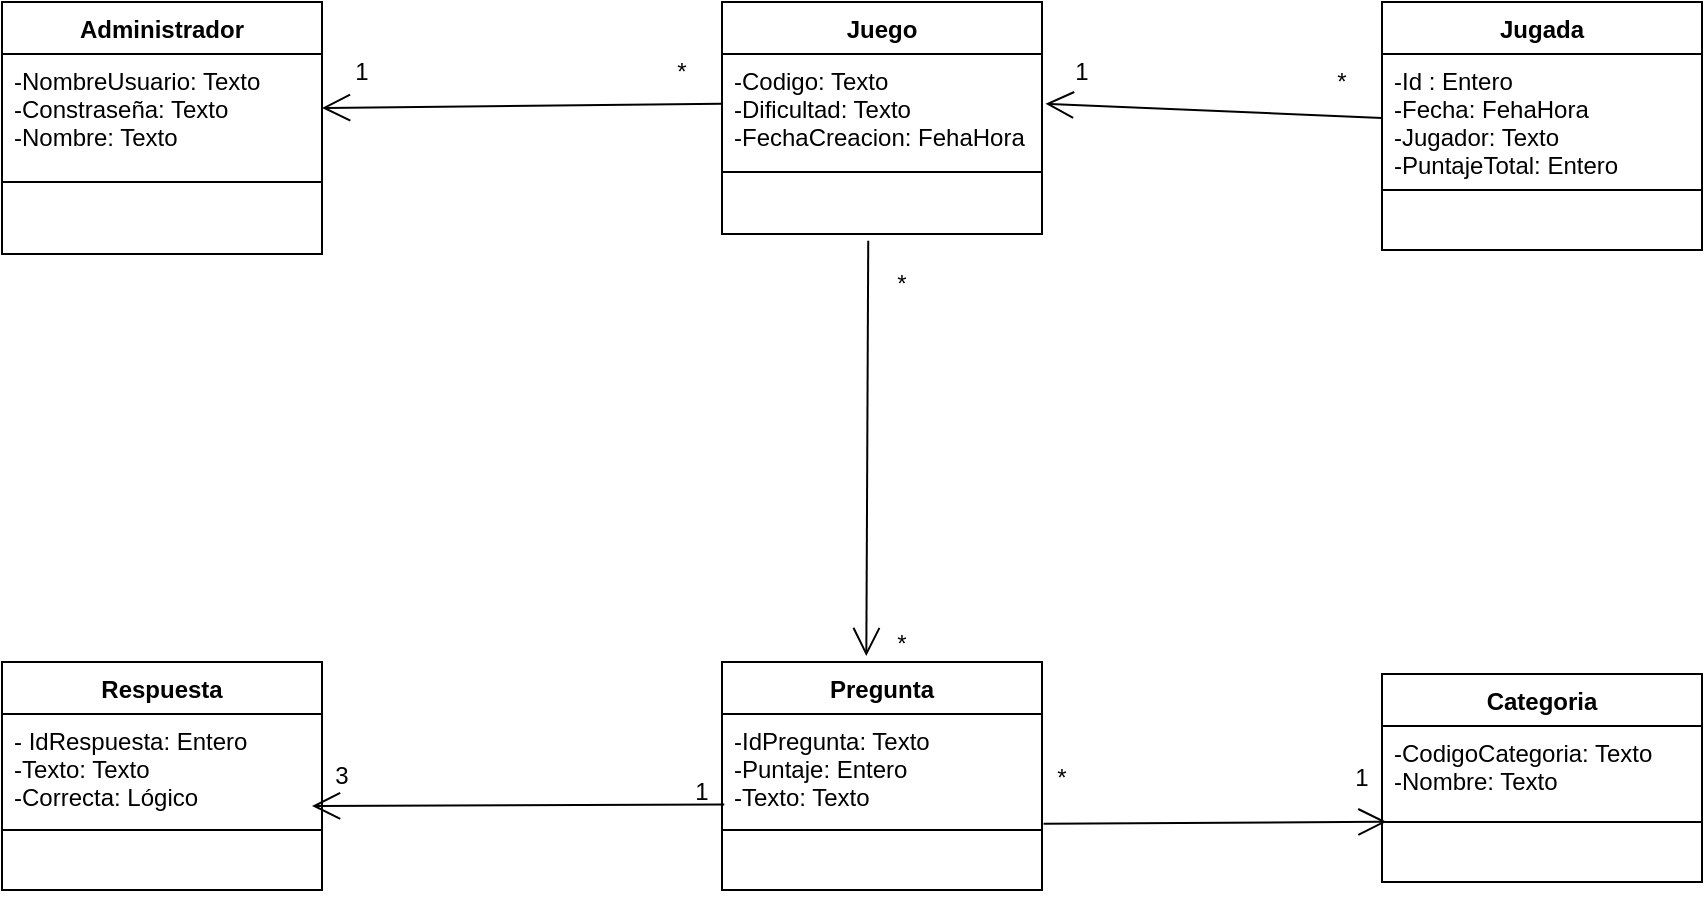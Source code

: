<mxfile version="20.7.4" type="device"><diagram id="5OcmbVPiwbneUw-51nmE" name="Página-1"><mxGraphModel dx="972" dy="1169" grid="1" gridSize="10" guides="1" tooltips="1" connect="1" arrows="1" fold="1" page="1" pageScale="1" pageWidth="2339" pageHeight="3300" math="0" shadow="0"><root><mxCell id="0"/><mxCell id="1" parent="0"/><mxCell id="yop45eZlJvrzFpfaKV-2-1" value="Administrador" style="swimlane;fontStyle=1;align=center;verticalAlign=top;childLayout=stackLayout;horizontal=1;startSize=26;horizontalStack=0;resizeParent=1;resizeParentMax=0;resizeLast=0;collapsible=1;marginBottom=0;" parent="1" vertex="1"><mxGeometry x="40" y="160" width="160" height="126" as="geometry"/></mxCell><mxCell id="yop45eZlJvrzFpfaKV-2-2" value="-NombreUsuario: Texto &#10;-Constraseña: Texto &#10;-Nombre: Texto " style="text;strokeColor=none;fillColor=none;align=left;verticalAlign=top;spacingLeft=4;spacingRight=4;overflow=hidden;rotatable=0;points=[[0,0.5],[1,0.5]];portConstraint=eastwest;" parent="yop45eZlJvrzFpfaKV-2-1" vertex="1"><mxGeometry y="26" width="160" height="54" as="geometry"/></mxCell><mxCell id="yop45eZlJvrzFpfaKV-2-3" value="" style="line;strokeWidth=1;fillColor=none;align=left;verticalAlign=middle;spacingTop=-1;spacingLeft=3;spacingRight=3;rotatable=0;labelPosition=right;points=[];portConstraint=eastwest;strokeColor=inherit;" parent="yop45eZlJvrzFpfaKV-2-1" vertex="1"><mxGeometry y="80" width="160" height="20" as="geometry"/></mxCell><mxCell id="yop45eZlJvrzFpfaKV-2-4" value=" " style="text;strokeColor=none;fillColor=none;align=left;verticalAlign=top;spacingLeft=4;spacingRight=4;overflow=hidden;rotatable=0;points=[[0,0.5],[1,0.5]];portConstraint=eastwest;" parent="yop45eZlJvrzFpfaKV-2-1" vertex="1"><mxGeometry y="100" width="160" height="26" as="geometry"/></mxCell><mxCell id="yop45eZlJvrzFpfaKV-2-5" value="Juego" style="swimlane;fontStyle=1;align=center;verticalAlign=top;childLayout=stackLayout;horizontal=1;startSize=26;horizontalStack=0;resizeParent=1;resizeParentMax=0;resizeLast=0;collapsible=1;marginBottom=0;" parent="1" vertex="1"><mxGeometry x="400" y="160" width="160" height="116" as="geometry"/></mxCell><mxCell id="yop45eZlJvrzFpfaKV-2-6" value="-Codigo: Texto &#10;-Dificultad: Texto &#10;-FechaCreacion: FehaHora" style="text;strokeColor=none;fillColor=none;align=left;verticalAlign=top;spacingLeft=4;spacingRight=4;overflow=hidden;rotatable=0;points=[[0,0.5],[1,0.5]];portConstraint=eastwest;fontStyle=0" parent="yop45eZlJvrzFpfaKV-2-5" vertex="1"><mxGeometry y="26" width="160" height="54" as="geometry"/></mxCell><mxCell id="yop45eZlJvrzFpfaKV-2-7" value="" style="line;strokeWidth=1;fillColor=none;align=left;verticalAlign=middle;spacingTop=-1;spacingLeft=3;spacingRight=3;rotatable=0;labelPosition=right;points=[];portConstraint=eastwest;strokeColor=inherit;" parent="yop45eZlJvrzFpfaKV-2-5" vertex="1"><mxGeometry y="80" width="160" height="10" as="geometry"/></mxCell><mxCell id="yop45eZlJvrzFpfaKV-2-8" value=" " style="text;strokeColor=none;fillColor=none;align=left;verticalAlign=top;spacingLeft=4;spacingRight=4;overflow=hidden;rotatable=0;points=[[0,0.5],[1,0.5]];portConstraint=eastwest;" parent="yop45eZlJvrzFpfaKV-2-5" vertex="1"><mxGeometry y="90" width="160" height="26" as="geometry"/></mxCell><mxCell id="yop45eZlJvrzFpfaKV-2-9" value="" style="endArrow=open;endFill=1;endSize=12;html=1;rounded=0;entryX=1;entryY=0.5;entryDx=0;entryDy=0;exitX=-0.001;exitY=0.022;exitDx=0;exitDy=0;exitPerimeter=0;" parent="1" target="yop45eZlJvrzFpfaKV-2-2" edge="1"><mxGeometry width="160" relative="1" as="geometry"><mxPoint x="399.84" y="210.88" as="sourcePoint"/><mxPoint x="330" y="430" as="targetPoint"/></mxGeometry></mxCell><mxCell id="yop45eZlJvrzFpfaKV-2-12" value="*" style="text;html=1;strokeColor=none;fillColor=none;align=center;verticalAlign=middle;whiteSpace=wrap;rounded=0;" parent="1" vertex="1"><mxGeometry x="350" y="180" width="60" height="30" as="geometry"/></mxCell><mxCell id="yop45eZlJvrzFpfaKV-2-13" value="1" style="text;html=1;strokeColor=none;fillColor=none;align=center;verticalAlign=middle;whiteSpace=wrap;rounded=0;" parent="1" vertex="1"><mxGeometry x="190" y="180" width="60" height="30" as="geometry"/></mxCell><mxCell id="yop45eZlJvrzFpfaKV-2-14" value="Pregunta" style="swimlane;fontStyle=1;align=center;verticalAlign=top;childLayout=stackLayout;horizontal=1;startSize=26;horizontalStack=0;resizeParent=1;resizeParentMax=0;resizeLast=0;collapsible=1;marginBottom=0;" parent="1" vertex="1"><mxGeometry x="400" y="490" width="160" height="114" as="geometry"/></mxCell><mxCell id="yop45eZlJvrzFpfaKV-2-15" value="-IdPregunta: Texto &#10;-Puntaje: Entero&#10;-Texto: Texto " style="text;strokeColor=none;fillColor=none;align=left;verticalAlign=top;spacingLeft=4;spacingRight=4;overflow=hidden;rotatable=0;points=[[0,0.5],[1,0.5]];portConstraint=eastwest;" parent="yop45eZlJvrzFpfaKV-2-14" vertex="1"><mxGeometry y="26" width="160" height="54" as="geometry"/></mxCell><mxCell id="yop45eZlJvrzFpfaKV-2-16" value="" style="line;strokeWidth=1;fillColor=none;align=left;verticalAlign=middle;spacingTop=-1;spacingLeft=3;spacingRight=3;rotatable=0;labelPosition=right;points=[];portConstraint=eastwest;strokeColor=inherit;" parent="yop45eZlJvrzFpfaKV-2-14" vertex="1"><mxGeometry y="80" width="160" height="8" as="geometry"/></mxCell><mxCell id="yop45eZlJvrzFpfaKV-2-17" value=" " style="text;strokeColor=none;fillColor=none;align=left;verticalAlign=top;spacingLeft=4;spacingRight=4;overflow=hidden;rotatable=0;points=[[0,0.5],[1,0.5]];portConstraint=eastwest;" parent="yop45eZlJvrzFpfaKV-2-14" vertex="1"><mxGeometry y="88" width="160" height="26" as="geometry"/></mxCell><mxCell id="yop45eZlJvrzFpfaKV-2-18" value="Respuesta" style="swimlane;fontStyle=1;align=center;verticalAlign=top;childLayout=stackLayout;horizontal=1;startSize=26;horizontalStack=0;resizeParent=1;resizeParentMax=0;resizeLast=0;collapsible=1;marginBottom=0;" parent="1" vertex="1"><mxGeometry x="40" y="490" width="160" height="114" as="geometry"/></mxCell><mxCell id="yop45eZlJvrzFpfaKV-2-19" value="- IdRespuesta: Entero&#10;-Texto: Texto&#10;-Correcta: Lógico" style="text;strokeColor=none;fillColor=none;align=left;verticalAlign=top;spacingLeft=4;spacingRight=4;overflow=hidden;rotatable=0;points=[[0,0.5],[1,0.5]];portConstraint=eastwest;" parent="yop45eZlJvrzFpfaKV-2-18" vertex="1"><mxGeometry y="26" width="160" height="54" as="geometry"/></mxCell><mxCell id="yop45eZlJvrzFpfaKV-2-20" value="" style="line;strokeWidth=1;fillColor=none;align=left;verticalAlign=middle;spacingTop=-1;spacingLeft=3;spacingRight=3;rotatable=0;labelPosition=right;points=[];portConstraint=eastwest;strokeColor=inherit;" parent="yop45eZlJvrzFpfaKV-2-18" vertex="1"><mxGeometry y="80" width="160" height="8" as="geometry"/></mxCell><mxCell id="yop45eZlJvrzFpfaKV-2-21" value=" " style="text;strokeColor=none;fillColor=none;align=left;verticalAlign=top;spacingLeft=4;spacingRight=4;overflow=hidden;rotatable=0;points=[[0,0.5],[1,0.5]];portConstraint=eastwest;" parent="yop45eZlJvrzFpfaKV-2-18" vertex="1"><mxGeometry y="88" width="160" height="26" as="geometry"/></mxCell><mxCell id="yop45eZlJvrzFpfaKV-2-25" value="" style="endArrow=open;endFill=1;endSize=12;html=1;rounded=0;entryX=0.25;entryY=1;entryDx=0;entryDy=0;exitX=0.007;exitY=0.839;exitDx=0;exitDy=0;exitPerimeter=0;" parent="1" source="yop45eZlJvrzFpfaKV-2-15" target="yop45eZlJvrzFpfaKV-2-27" edge="1"><mxGeometry x="-1" y="377" width="160" relative="1" as="geometry"><mxPoint x="290" y="760" as="sourcePoint"/><mxPoint x="259.5" y="580.004" as="targetPoint"/><mxPoint x="213" y="340" as="offset"/></mxGeometry></mxCell><mxCell id="yop45eZlJvrzFpfaKV-2-26" value="1" style="text;html=1;strokeColor=none;fillColor=none;align=center;verticalAlign=middle;whiteSpace=wrap;rounded=0;" parent="1" vertex="1"><mxGeometry x="360" y="540" width="60" height="30" as="geometry"/></mxCell><mxCell id="yop45eZlJvrzFpfaKV-2-27" value="3" style="text;html=1;strokeColor=none;fillColor=none;align=center;verticalAlign=middle;whiteSpace=wrap;rounded=0;" parent="1" vertex="1"><mxGeometry x="180" y="532" width="60" height="30" as="geometry"/></mxCell><mxCell id="yop45eZlJvrzFpfaKV-2-28" value="Categoria" style="swimlane;fontStyle=1;align=center;verticalAlign=top;childLayout=stackLayout;horizontal=1;startSize=26;horizontalStack=0;resizeParent=1;resizeParentMax=0;resizeLast=0;collapsible=1;marginBottom=0;" parent="1" vertex="1"><mxGeometry x="730" y="496" width="160" height="104" as="geometry"/></mxCell><mxCell id="yop45eZlJvrzFpfaKV-2-29" value="-CodigoCategoria: Texto &#10;-Nombre: Texto " style="text;strokeColor=none;fillColor=none;align=left;verticalAlign=top;spacingLeft=4;spacingRight=4;overflow=hidden;rotatable=0;points=[[0,0.5],[1,0.5]];portConstraint=eastwest;" parent="yop45eZlJvrzFpfaKV-2-28" vertex="1"><mxGeometry y="26" width="160" height="44" as="geometry"/></mxCell><mxCell id="yop45eZlJvrzFpfaKV-2-30" value="" style="line;strokeWidth=1;fillColor=none;align=left;verticalAlign=middle;spacingTop=-1;spacingLeft=3;spacingRight=3;rotatable=0;labelPosition=right;points=[];portConstraint=eastwest;strokeColor=inherit;" parent="yop45eZlJvrzFpfaKV-2-28" vertex="1"><mxGeometry y="70" width="160" height="8" as="geometry"/></mxCell><mxCell id="yop45eZlJvrzFpfaKV-2-31" value=" " style="text;strokeColor=none;fillColor=none;align=left;verticalAlign=top;spacingLeft=4;spacingRight=4;overflow=hidden;rotatable=0;points=[[0,0.5],[1,0.5]];portConstraint=eastwest;" parent="yop45eZlJvrzFpfaKV-2-28" vertex="1"><mxGeometry y="78" width="160" height="26" as="geometry"/></mxCell><mxCell id="yop45eZlJvrzFpfaKV-2-32" value="" style="endArrow=open;endFill=1;endSize=12;html=1;rounded=0;entryX=0.014;entryY=0.489;entryDx=0;entryDy=0;entryPerimeter=0;exitX=1.005;exitY=1.016;exitDx=0;exitDy=0;exitPerimeter=0;" parent="1" source="yop45eZlJvrzFpfaKV-2-15" target="yop45eZlJvrzFpfaKV-2-30" edge="1"><mxGeometry x="-1" y="377" width="160" relative="1" as="geometry"><mxPoint x="630" y="670" as="sourcePoint"/><mxPoint x="592.08" y="392.002" as="targetPoint"/><mxPoint x="213" y="340" as="offset"/></mxGeometry></mxCell><mxCell id="yop45eZlJvrzFpfaKV-2-33" value="1" style="text;html=1;strokeColor=none;fillColor=none;align=center;verticalAlign=middle;whiteSpace=wrap;rounded=0;" parent="1" vertex="1"><mxGeometry x="690" y="533" width="60" height="30" as="geometry"/></mxCell><mxCell id="yop45eZlJvrzFpfaKV-2-34" value="*" style="text;html=1;strokeColor=none;fillColor=none;align=center;verticalAlign=middle;whiteSpace=wrap;rounded=0;" parent="1" vertex="1"><mxGeometry x="540" y="533" width="60" height="30" as="geometry"/></mxCell><mxCell id="yop45eZlJvrzFpfaKV-2-35" value="Jugada" style="swimlane;fontStyle=1;align=center;verticalAlign=top;childLayout=stackLayout;horizontal=1;startSize=26;horizontalStack=0;resizeParent=1;resizeParentMax=0;resizeLast=0;collapsible=1;marginBottom=0;" parent="1" vertex="1"><mxGeometry x="730" y="160" width="160" height="124" as="geometry"/></mxCell><mxCell id="yop45eZlJvrzFpfaKV-2-36" value="-Id : Entero&#10;-Fecha: FehaHora&#10;-Jugador: Texto &#10;-PuntajeTotal: Entero" style="text;strokeColor=none;fillColor=none;align=left;verticalAlign=top;spacingLeft=4;spacingRight=4;overflow=hidden;rotatable=0;points=[[0,0.5],[1,0.5]];portConstraint=eastwest;" parent="yop45eZlJvrzFpfaKV-2-35" vertex="1"><mxGeometry y="26" width="160" height="64" as="geometry"/></mxCell><mxCell id="yop45eZlJvrzFpfaKV-2-37" value="" style="line;strokeWidth=1;fillColor=none;align=left;verticalAlign=middle;spacingTop=-1;spacingLeft=3;spacingRight=3;rotatable=0;labelPosition=right;points=[];portConstraint=eastwest;strokeColor=inherit;" parent="yop45eZlJvrzFpfaKV-2-35" vertex="1"><mxGeometry y="90" width="160" height="8" as="geometry"/></mxCell><mxCell id="yop45eZlJvrzFpfaKV-2-38" value=" " style="text;strokeColor=none;fillColor=none;align=left;verticalAlign=top;spacingLeft=4;spacingRight=4;overflow=hidden;rotatable=0;points=[[0,0.5],[1,0.5]];portConstraint=eastwest;" parent="yop45eZlJvrzFpfaKV-2-35" vertex="1"><mxGeometry y="98" width="160" height="26" as="geometry"/></mxCell><mxCell id="yop45eZlJvrzFpfaKV-2-39" value="" style="endArrow=open;endFill=1;endSize=12;html=1;rounded=0;entryX=1.011;entryY=0.022;entryDx=0;entryDy=0;entryPerimeter=0;exitX=0;exitY=0.5;exitDx=0;exitDy=0;" parent="1" source="yop45eZlJvrzFpfaKV-2-36" edge="1"><mxGeometry x="-1" y="377" width="160" relative="1" as="geometry"><mxPoint x="921" y="261.99" as="sourcePoint"/><mxPoint x="561.76" y="210.88" as="targetPoint"/><mxPoint x="213" y="340" as="offset"/></mxGeometry></mxCell><mxCell id="yop45eZlJvrzFpfaKV-2-40" value="1" style="text;html=1;strokeColor=none;fillColor=none;align=center;verticalAlign=middle;whiteSpace=wrap;rounded=0;" parent="1" vertex="1"><mxGeometry x="550" y="180" width="60" height="30" as="geometry"/></mxCell><mxCell id="yop45eZlJvrzFpfaKV-2-41" value="*" style="text;html=1;strokeColor=none;fillColor=none;align=center;verticalAlign=middle;whiteSpace=wrap;rounded=0;" parent="1" vertex="1"><mxGeometry x="690" y="190" width="40" height="20" as="geometry"/></mxCell><mxCell id="yop45eZlJvrzFpfaKV-2-44" value="" style="endArrow=open;endFill=1;endSize=12;html=1;rounded=0;entryX=0.451;entryY=-0.026;entryDx=0;entryDy=0;entryPerimeter=0;exitX=0.457;exitY=1.132;exitDx=0;exitDy=0;exitPerimeter=0;" parent="1" source="yop45eZlJvrzFpfaKV-2-8" target="yop45eZlJvrzFpfaKV-2-14" edge="1"><mxGeometry x="-1" y="377" width="160" relative="1" as="geometry"><mxPoint x="720" y="370" as="sourcePoint"/><mxPoint x="360.0" y="386.002" as="targetPoint"/><mxPoint x="213" y="340" as="offset"/></mxGeometry></mxCell><mxCell id="yop45eZlJvrzFpfaKV-2-45" value="*" style="text;html=1;strokeColor=none;fillColor=none;align=center;verticalAlign=middle;whiteSpace=wrap;rounded=0;" parent="1" vertex="1"><mxGeometry x="460" y="466" width="60" height="30" as="geometry"/></mxCell><mxCell id="yop45eZlJvrzFpfaKV-2-46" value="*" style="text;html=1;strokeColor=none;fillColor=none;align=center;verticalAlign=middle;whiteSpace=wrap;rounded=0;" parent="1" vertex="1"><mxGeometry x="460" y="286" width="60" height="30" as="geometry"/></mxCell></root></mxGraphModel></diagram></mxfile>